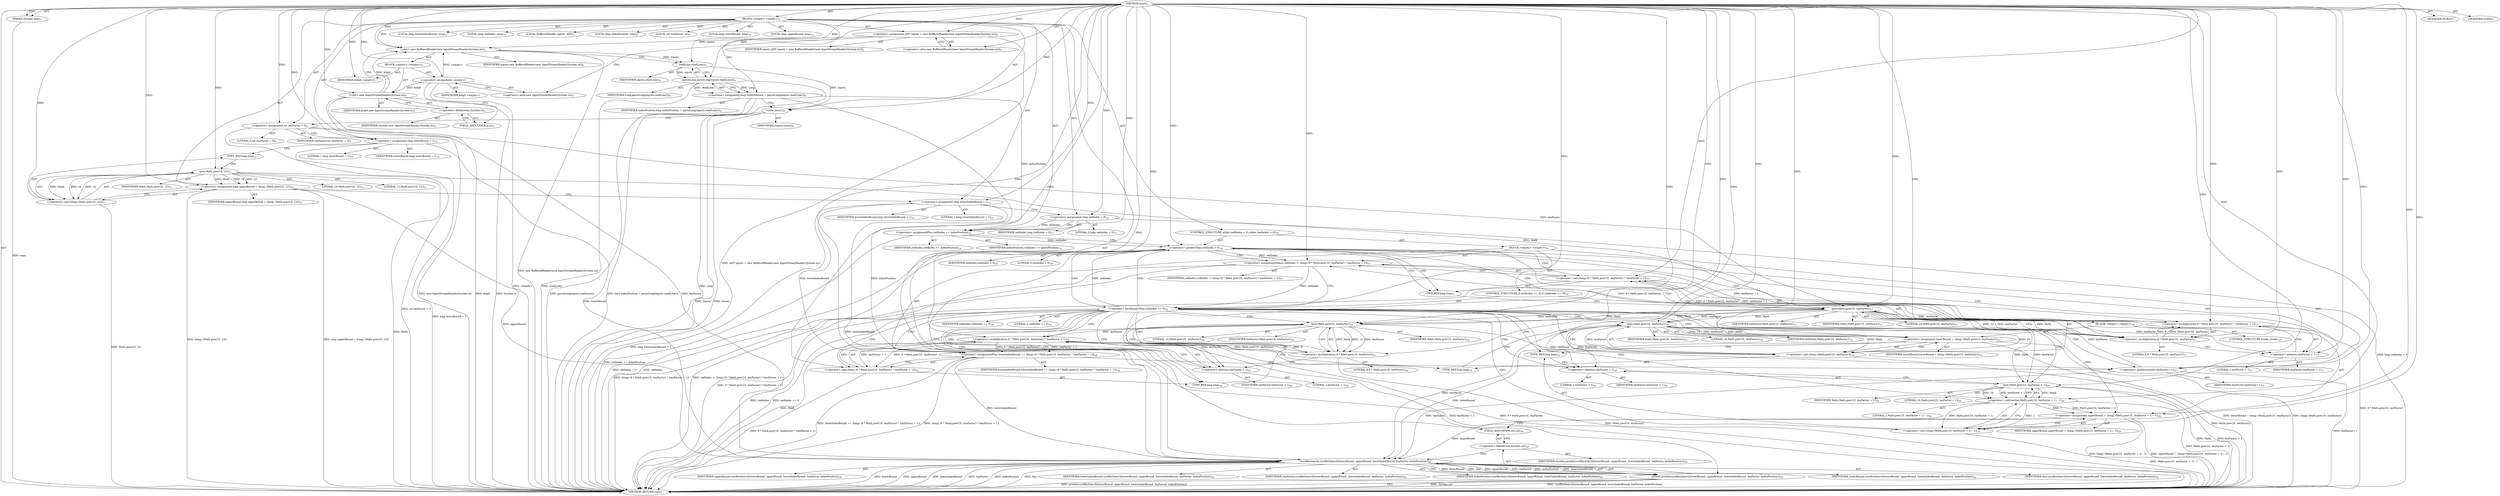 digraph "main" {  
"19" [label = <(METHOD,main)<SUB>1</SUB>> ]
"20" [label = <(PARAM,String[] args)<SUB>1</SUB>> ]
"21" [label = <(BLOCK,&lt;empty&gt;,&lt;empty&gt;)<SUB>1</SUB>> ]
"4" [label = <(LOCAL,BufferedReader inputs: ANY)<SUB>2</SUB>> ]
"22" [label = <(&lt;operator&gt;.assignment,ANY inputs = new BufferedReader(new InputStreamReader(System.in)))<SUB>2</SUB>> ]
"23" [label = <(IDENTIFIER,inputs,ANY inputs = new BufferedReader(new InputStreamReader(System.in)))<SUB>2</SUB>> ]
"24" [label = <(&lt;operator&gt;.alloc,new BufferedReader(new InputStreamReader(System.in)))<SUB>2</SUB>> ]
"25" [label = <(&lt;init&gt;,new BufferedReader(new InputStreamReader(System.in)))<SUB>2</SUB>> ]
"3" [label = <(IDENTIFIER,inputs,new BufferedReader(new InputStreamReader(System.in)))<SUB>2</SUB>> ]
"26" [label = <(BLOCK,&lt;empty&gt;,&lt;empty&gt;)<SUB>2</SUB>> ]
"27" [label = <(&lt;operator&gt;.assignment,&lt;empty&gt;)> ]
"28" [label = <(IDENTIFIER,$obj0,&lt;empty&gt;)> ]
"29" [label = <(&lt;operator&gt;.alloc,new InputStreamReader(System.in))<SUB>2</SUB>> ]
"30" [label = <(&lt;init&gt;,new InputStreamReader(System.in))<SUB>2</SUB>> ]
"31" [label = <(IDENTIFIER,$obj0,new InputStreamReader(System.in))> ]
"32" [label = <(&lt;operator&gt;.fieldAccess,System.in)<SUB>2</SUB>> ]
"33" [label = <(IDENTIFIER,System,new InputStreamReader(System.in))<SUB>2</SUB>> ]
"34" [label = <(FIELD_IDENTIFIER,in,in)<SUB>2</SUB>> ]
"35" [label = <(IDENTIFIER,$obj0,&lt;empty&gt;)> ]
"36" [label = <(LOCAL,long indexPosition: long)<SUB>4</SUB>> ]
"37" [label = <(&lt;operator&gt;.assignment,long indexPosition = parseLong(inputs.readLine()))<SUB>4</SUB>> ]
"38" [label = <(IDENTIFIER,indexPosition,long indexPosition = parseLong(inputs.readLine()))<SUB>4</SUB>> ]
"39" [label = <(parseLong,parseLong(inputs.readLine()))<SUB>4</SUB>> ]
"40" [label = <(IDENTIFIER,Long,parseLong(inputs.readLine()))<SUB>4</SUB>> ]
"41" [label = <(readLine,readLine())<SUB>4</SUB>> ]
"42" [label = <(IDENTIFIER,inputs,readLine())<SUB>4</SUB>> ]
"43" [label = <(close,close())<SUB>6</SUB>> ]
"44" [label = <(IDENTIFIER,inputs,close())<SUB>6</SUB>> ]
"45" [label = <(LOCAL,int tenFactor: int)<SUB>9</SUB>> ]
"46" [label = <(&lt;operator&gt;.assignment,int tenFactor = 0)<SUB>9</SUB>> ]
"47" [label = <(IDENTIFIER,tenFactor,int tenFactor = 0)<SUB>9</SUB>> ]
"48" [label = <(LITERAL,0,int tenFactor = 0)<SUB>9</SUB>> ]
"49" [label = <(LOCAL,long lowerBound: long)<SUB>10</SUB>> ]
"50" [label = <(&lt;operator&gt;.assignment,long lowerBound = 1)<SUB>10</SUB>> ]
"51" [label = <(IDENTIFIER,lowerBound,long lowerBound = 1)<SUB>10</SUB>> ]
"52" [label = <(LITERAL,1,long lowerBound = 1)<SUB>10</SUB>> ]
"53" [label = <(LOCAL,long upperBound: long)<SUB>11</SUB>> ]
"54" [label = <(&lt;operator&gt;.assignment,long upperBound = (long) (Math.pow(10, 12)))<SUB>11</SUB>> ]
"55" [label = <(IDENTIFIER,upperBound,long upperBound = (long) (Math.pow(10, 12)))<SUB>11</SUB>> ]
"56" [label = <(&lt;operator&gt;.cast,(long) (Math.pow(10, 12)))<SUB>11</SUB>> ]
"57" [label = <(TYPE_REF,long,long)<SUB>11</SUB>> ]
"58" [label = <(pow,Math.pow(10, 12))<SUB>11</SUB>> ]
"59" [label = <(IDENTIFIER,Math,Math.pow(10, 12))<SUB>11</SUB>> ]
"60" [label = <(LITERAL,10,Math.pow(10, 12))<SUB>11</SUB>> ]
"61" [label = <(LITERAL,12,Math.pow(10, 12))<SUB>11</SUB>> ]
"62" [label = <(LOCAL,long lowerIndexBound: long)<SUB>12</SUB>> ]
"63" [label = <(&lt;operator&gt;.assignment,long lowerIndexBound = 1)<SUB>12</SUB>> ]
"64" [label = <(IDENTIFIER,lowerIndexBound,long lowerIndexBound = 1)<SUB>12</SUB>> ]
"65" [label = <(LITERAL,1,long lowerIndexBound = 1)<SUB>12</SUB>> ]
"66" [label = <(LOCAL,long redIndex: long)<SUB>13</SUB>> ]
"67" [label = <(&lt;operator&gt;.assignment,long redIndex = 0)<SUB>13</SUB>> ]
"68" [label = <(IDENTIFIER,redIndex,long redIndex = 0)<SUB>13</SUB>> ]
"69" [label = <(LITERAL,0,long redIndex = 0)<SUB>13</SUB>> ]
"70" [label = <(&lt;operator&gt;.assignmentPlus,redIndex += indexPosition)<SUB>14</SUB>> ]
"71" [label = <(IDENTIFIER,redIndex,redIndex += indexPosition)<SUB>14</SUB>> ]
"72" [label = <(IDENTIFIER,indexPosition,redIndex += indexPosition)<SUB>14</SUB>> ]
"73" [label = <(CONTROL_STRUCTURE,while (redIndex &gt; 0),while (redIndex &gt; 0))<SUB>16</SUB>> ]
"74" [label = <(&lt;operator&gt;.greaterThan,redIndex &gt; 0)<SUB>16</SUB>> ]
"75" [label = <(IDENTIFIER,redIndex,redIndex &gt; 0)<SUB>16</SUB>> ]
"76" [label = <(LITERAL,0,redIndex &gt; 0)<SUB>16</SUB>> ]
"77" [label = <(BLOCK,&lt;empty&gt;,&lt;empty&gt;)<SUB>16</SUB>> ]
"78" [label = <(&lt;operator&gt;.assignmentMinus,redIndex -= (long) (9 * Math.pow(10, tenFactor) * (tenFactor + 1)))<SUB>17</SUB>> ]
"79" [label = <(IDENTIFIER,redIndex,redIndex -= (long) (9 * Math.pow(10, tenFactor) * (tenFactor + 1)))<SUB>17</SUB>> ]
"80" [label = <(&lt;operator&gt;.cast,(long) (9 * Math.pow(10, tenFactor) * (tenFactor + 1)))<SUB>17</SUB>> ]
"81" [label = <(TYPE_REF,long,long)<SUB>17</SUB>> ]
"82" [label = <(&lt;operator&gt;.multiplication,9 * Math.pow(10, tenFactor) * (tenFactor + 1))<SUB>17</SUB>> ]
"83" [label = <(&lt;operator&gt;.multiplication,9 * Math.pow(10, tenFactor))<SUB>17</SUB>> ]
"84" [label = <(LITERAL,9,9 * Math.pow(10, tenFactor))<SUB>17</SUB>> ]
"85" [label = <(pow,Math.pow(10, tenFactor))<SUB>17</SUB>> ]
"86" [label = <(IDENTIFIER,Math,Math.pow(10, tenFactor))<SUB>17</SUB>> ]
"87" [label = <(LITERAL,10,Math.pow(10, tenFactor))<SUB>17</SUB>> ]
"88" [label = <(IDENTIFIER,tenFactor,Math.pow(10, tenFactor))<SUB>17</SUB>> ]
"89" [label = <(&lt;operator&gt;.addition,tenFactor + 1)<SUB>17</SUB>> ]
"90" [label = <(IDENTIFIER,tenFactor,tenFactor + 1)<SUB>17</SUB>> ]
"91" [label = <(LITERAL,1,tenFactor + 1)<SUB>17</SUB>> ]
"92" [label = <(CONTROL_STRUCTURE,if (redIndex &lt;= 0),if (redIndex &lt;= 0))<SUB>18</SUB>> ]
"93" [label = <(&lt;operator&gt;.lessEqualsThan,redIndex &lt;= 0)<SUB>18</SUB>> ]
"94" [label = <(IDENTIFIER,redIndex,redIndex &lt;= 0)<SUB>18</SUB>> ]
"95" [label = <(LITERAL,0,redIndex &lt;= 0)<SUB>18</SUB>> ]
"96" [label = <(BLOCK,&lt;empty&gt;,&lt;empty&gt;)<SUB>18</SUB>> ]
"97" [label = <(&lt;operator&gt;.assignment,lowerBound = (long) (Math.pow(10, tenFactor)))<SUB>19</SUB>> ]
"98" [label = <(IDENTIFIER,lowerBound,lowerBound = (long) (Math.pow(10, tenFactor)))<SUB>19</SUB>> ]
"99" [label = <(&lt;operator&gt;.cast,(long) (Math.pow(10, tenFactor)))<SUB>19</SUB>> ]
"100" [label = <(TYPE_REF,long,long)<SUB>19</SUB>> ]
"101" [label = <(pow,Math.pow(10, tenFactor))<SUB>19</SUB>> ]
"102" [label = <(IDENTIFIER,Math,Math.pow(10, tenFactor))<SUB>19</SUB>> ]
"103" [label = <(LITERAL,10,Math.pow(10, tenFactor))<SUB>19</SUB>> ]
"104" [label = <(IDENTIFIER,tenFactor,Math.pow(10, tenFactor))<SUB>19</SUB>> ]
"105" [label = <(&lt;operator&gt;.assignment,upperBound = (long) (Math.pow(10, tenFactor + 1) - 1))<SUB>20</SUB>> ]
"106" [label = <(IDENTIFIER,upperBound,upperBound = (long) (Math.pow(10, tenFactor + 1) - 1))<SUB>20</SUB>> ]
"107" [label = <(&lt;operator&gt;.cast,(long) (Math.pow(10, tenFactor + 1) - 1))<SUB>20</SUB>> ]
"108" [label = <(TYPE_REF,long,long)<SUB>20</SUB>> ]
"109" [label = <(&lt;operator&gt;.subtraction,Math.pow(10, tenFactor + 1) - 1)<SUB>20</SUB>> ]
"110" [label = <(pow,Math.pow(10, tenFactor + 1))<SUB>20</SUB>> ]
"111" [label = <(IDENTIFIER,Math,Math.pow(10, tenFactor + 1))<SUB>20</SUB>> ]
"112" [label = <(LITERAL,10,Math.pow(10, tenFactor + 1))<SUB>20</SUB>> ]
"113" [label = <(&lt;operator&gt;.addition,tenFactor + 1)<SUB>20</SUB>> ]
"114" [label = <(IDENTIFIER,tenFactor,tenFactor + 1)<SUB>20</SUB>> ]
"115" [label = <(LITERAL,1,tenFactor + 1)<SUB>20</SUB>> ]
"116" [label = <(LITERAL,1,Math.pow(10, tenFactor + 1) - 1)<SUB>20</SUB>> ]
"117" [label = <(CONTROL_STRUCTURE,break;,break;)<SUB>21</SUB>> ]
"118" [label = <(&lt;operator&gt;.assignmentPlus,lowerIndexBound += (long) (9 * Math.pow(10, tenFactor) * (tenFactor + 1)))<SUB>24</SUB>> ]
"119" [label = <(IDENTIFIER,lowerIndexBound,lowerIndexBound += (long) (9 * Math.pow(10, tenFactor) * (tenFactor + 1)))<SUB>24</SUB>> ]
"120" [label = <(&lt;operator&gt;.cast,(long) (9 * Math.pow(10, tenFactor) * (tenFactor + 1)))<SUB>24</SUB>> ]
"121" [label = <(TYPE_REF,long,long)<SUB>24</SUB>> ]
"122" [label = <(&lt;operator&gt;.multiplication,9 * Math.pow(10, tenFactor) * (tenFactor + 1))<SUB>24</SUB>> ]
"123" [label = <(&lt;operator&gt;.multiplication,9 * Math.pow(10, tenFactor))<SUB>24</SUB>> ]
"124" [label = <(LITERAL,9,9 * Math.pow(10, tenFactor))<SUB>24</SUB>> ]
"125" [label = <(pow,Math.pow(10, tenFactor))<SUB>24</SUB>> ]
"126" [label = <(IDENTIFIER,Math,Math.pow(10, tenFactor))<SUB>24</SUB>> ]
"127" [label = <(LITERAL,10,Math.pow(10, tenFactor))<SUB>24</SUB>> ]
"128" [label = <(IDENTIFIER,tenFactor,Math.pow(10, tenFactor))<SUB>24</SUB>> ]
"129" [label = <(&lt;operator&gt;.addition,tenFactor + 1)<SUB>24</SUB>> ]
"130" [label = <(IDENTIFIER,tenFactor,tenFactor + 1)<SUB>24</SUB>> ]
"131" [label = <(LITERAL,1,tenFactor + 1)<SUB>24</SUB>> ]
"132" [label = <(&lt;operator&gt;.postIncrement,tenFactor++)<SUB>25</SUB>> ]
"133" [label = <(IDENTIFIER,tenFactor,tenFactor++)<SUB>25</SUB>> ]
"134" [label = <(println,println(custBinSearch(lowerBound, upperBound, lowerIndexBound, tenFactor, indexPosition)))<SUB>29</SUB>> ]
"135" [label = <(&lt;operator&gt;.fieldAccess,System.out)<SUB>29</SUB>> ]
"136" [label = <(IDENTIFIER,System,println(custBinSearch(lowerBound, upperBound, lowerIndexBound, tenFactor, indexPosition)))<SUB>29</SUB>> ]
"137" [label = <(FIELD_IDENTIFIER,out,out)<SUB>29</SUB>> ]
"138" [label = <(custBinSearch,custBinSearch(lowerBound, upperBound, lowerIndexBound, tenFactor, indexPosition))<SUB>29</SUB>> ]
"139" [label = <(IDENTIFIER,this,custBinSearch(lowerBound, upperBound, lowerIndexBound, tenFactor, indexPosition))<SUB>29</SUB>> ]
"140" [label = <(IDENTIFIER,lowerBound,custBinSearch(lowerBound, upperBound, lowerIndexBound, tenFactor, indexPosition))<SUB>29</SUB>> ]
"141" [label = <(IDENTIFIER,upperBound,custBinSearch(lowerBound, upperBound, lowerIndexBound, tenFactor, indexPosition))<SUB>29</SUB>> ]
"142" [label = <(IDENTIFIER,lowerIndexBound,custBinSearch(lowerBound, upperBound, lowerIndexBound, tenFactor, indexPosition))<SUB>29</SUB>> ]
"143" [label = <(IDENTIFIER,tenFactor,custBinSearch(lowerBound, upperBound, lowerIndexBound, tenFactor, indexPosition))<SUB>29</SUB>> ]
"144" [label = <(IDENTIFIER,indexPosition,custBinSearch(lowerBound, upperBound, lowerIndexBound, tenFactor, indexPosition))<SUB>29</SUB>> ]
"145" [label = <(MODIFIER,PUBLIC)> ]
"146" [label = <(MODIFIER,STATIC)> ]
"147" [label = <(METHOD_RETURN,void)<SUB>1</SUB>> ]
  "19" -> "20"  [ label = "AST: "] 
  "19" -> "21"  [ label = "AST: "] 
  "19" -> "145"  [ label = "AST: "] 
  "19" -> "146"  [ label = "AST: "] 
  "19" -> "147"  [ label = "AST: "] 
  "21" -> "4"  [ label = "AST: "] 
  "21" -> "22"  [ label = "AST: "] 
  "21" -> "25"  [ label = "AST: "] 
  "21" -> "36"  [ label = "AST: "] 
  "21" -> "37"  [ label = "AST: "] 
  "21" -> "43"  [ label = "AST: "] 
  "21" -> "45"  [ label = "AST: "] 
  "21" -> "46"  [ label = "AST: "] 
  "21" -> "49"  [ label = "AST: "] 
  "21" -> "50"  [ label = "AST: "] 
  "21" -> "53"  [ label = "AST: "] 
  "21" -> "54"  [ label = "AST: "] 
  "21" -> "62"  [ label = "AST: "] 
  "21" -> "63"  [ label = "AST: "] 
  "21" -> "66"  [ label = "AST: "] 
  "21" -> "67"  [ label = "AST: "] 
  "21" -> "70"  [ label = "AST: "] 
  "21" -> "73"  [ label = "AST: "] 
  "21" -> "134"  [ label = "AST: "] 
  "22" -> "23"  [ label = "AST: "] 
  "22" -> "24"  [ label = "AST: "] 
  "25" -> "3"  [ label = "AST: "] 
  "25" -> "26"  [ label = "AST: "] 
  "26" -> "27"  [ label = "AST: "] 
  "26" -> "30"  [ label = "AST: "] 
  "26" -> "35"  [ label = "AST: "] 
  "27" -> "28"  [ label = "AST: "] 
  "27" -> "29"  [ label = "AST: "] 
  "30" -> "31"  [ label = "AST: "] 
  "30" -> "32"  [ label = "AST: "] 
  "32" -> "33"  [ label = "AST: "] 
  "32" -> "34"  [ label = "AST: "] 
  "37" -> "38"  [ label = "AST: "] 
  "37" -> "39"  [ label = "AST: "] 
  "39" -> "40"  [ label = "AST: "] 
  "39" -> "41"  [ label = "AST: "] 
  "41" -> "42"  [ label = "AST: "] 
  "43" -> "44"  [ label = "AST: "] 
  "46" -> "47"  [ label = "AST: "] 
  "46" -> "48"  [ label = "AST: "] 
  "50" -> "51"  [ label = "AST: "] 
  "50" -> "52"  [ label = "AST: "] 
  "54" -> "55"  [ label = "AST: "] 
  "54" -> "56"  [ label = "AST: "] 
  "56" -> "57"  [ label = "AST: "] 
  "56" -> "58"  [ label = "AST: "] 
  "58" -> "59"  [ label = "AST: "] 
  "58" -> "60"  [ label = "AST: "] 
  "58" -> "61"  [ label = "AST: "] 
  "63" -> "64"  [ label = "AST: "] 
  "63" -> "65"  [ label = "AST: "] 
  "67" -> "68"  [ label = "AST: "] 
  "67" -> "69"  [ label = "AST: "] 
  "70" -> "71"  [ label = "AST: "] 
  "70" -> "72"  [ label = "AST: "] 
  "73" -> "74"  [ label = "AST: "] 
  "73" -> "77"  [ label = "AST: "] 
  "74" -> "75"  [ label = "AST: "] 
  "74" -> "76"  [ label = "AST: "] 
  "77" -> "78"  [ label = "AST: "] 
  "77" -> "92"  [ label = "AST: "] 
  "77" -> "118"  [ label = "AST: "] 
  "77" -> "132"  [ label = "AST: "] 
  "78" -> "79"  [ label = "AST: "] 
  "78" -> "80"  [ label = "AST: "] 
  "80" -> "81"  [ label = "AST: "] 
  "80" -> "82"  [ label = "AST: "] 
  "82" -> "83"  [ label = "AST: "] 
  "82" -> "89"  [ label = "AST: "] 
  "83" -> "84"  [ label = "AST: "] 
  "83" -> "85"  [ label = "AST: "] 
  "85" -> "86"  [ label = "AST: "] 
  "85" -> "87"  [ label = "AST: "] 
  "85" -> "88"  [ label = "AST: "] 
  "89" -> "90"  [ label = "AST: "] 
  "89" -> "91"  [ label = "AST: "] 
  "92" -> "93"  [ label = "AST: "] 
  "92" -> "96"  [ label = "AST: "] 
  "93" -> "94"  [ label = "AST: "] 
  "93" -> "95"  [ label = "AST: "] 
  "96" -> "97"  [ label = "AST: "] 
  "96" -> "105"  [ label = "AST: "] 
  "96" -> "117"  [ label = "AST: "] 
  "97" -> "98"  [ label = "AST: "] 
  "97" -> "99"  [ label = "AST: "] 
  "99" -> "100"  [ label = "AST: "] 
  "99" -> "101"  [ label = "AST: "] 
  "101" -> "102"  [ label = "AST: "] 
  "101" -> "103"  [ label = "AST: "] 
  "101" -> "104"  [ label = "AST: "] 
  "105" -> "106"  [ label = "AST: "] 
  "105" -> "107"  [ label = "AST: "] 
  "107" -> "108"  [ label = "AST: "] 
  "107" -> "109"  [ label = "AST: "] 
  "109" -> "110"  [ label = "AST: "] 
  "109" -> "116"  [ label = "AST: "] 
  "110" -> "111"  [ label = "AST: "] 
  "110" -> "112"  [ label = "AST: "] 
  "110" -> "113"  [ label = "AST: "] 
  "113" -> "114"  [ label = "AST: "] 
  "113" -> "115"  [ label = "AST: "] 
  "118" -> "119"  [ label = "AST: "] 
  "118" -> "120"  [ label = "AST: "] 
  "120" -> "121"  [ label = "AST: "] 
  "120" -> "122"  [ label = "AST: "] 
  "122" -> "123"  [ label = "AST: "] 
  "122" -> "129"  [ label = "AST: "] 
  "123" -> "124"  [ label = "AST: "] 
  "123" -> "125"  [ label = "AST: "] 
  "125" -> "126"  [ label = "AST: "] 
  "125" -> "127"  [ label = "AST: "] 
  "125" -> "128"  [ label = "AST: "] 
  "129" -> "130"  [ label = "AST: "] 
  "129" -> "131"  [ label = "AST: "] 
  "132" -> "133"  [ label = "AST: "] 
  "134" -> "135"  [ label = "AST: "] 
  "134" -> "138"  [ label = "AST: "] 
  "135" -> "136"  [ label = "AST: "] 
  "135" -> "137"  [ label = "AST: "] 
  "138" -> "139"  [ label = "AST: "] 
  "138" -> "140"  [ label = "AST: "] 
  "138" -> "141"  [ label = "AST: "] 
  "138" -> "142"  [ label = "AST: "] 
  "138" -> "143"  [ label = "AST: "] 
  "138" -> "144"  [ label = "AST: "] 
  "22" -> "29"  [ label = "CFG: "] 
  "25" -> "41"  [ label = "CFG: "] 
  "37" -> "43"  [ label = "CFG: "] 
  "43" -> "46"  [ label = "CFG: "] 
  "46" -> "50"  [ label = "CFG: "] 
  "50" -> "57"  [ label = "CFG: "] 
  "54" -> "63"  [ label = "CFG: "] 
  "63" -> "67"  [ label = "CFG: "] 
  "67" -> "70"  [ label = "CFG: "] 
  "70" -> "74"  [ label = "CFG: "] 
  "134" -> "147"  [ label = "CFG: "] 
  "24" -> "22"  [ label = "CFG: "] 
  "39" -> "37"  [ label = "CFG: "] 
  "56" -> "54"  [ label = "CFG: "] 
  "74" -> "81"  [ label = "CFG: "] 
  "74" -> "137"  [ label = "CFG: "] 
  "135" -> "138"  [ label = "CFG: "] 
  "138" -> "134"  [ label = "CFG: "] 
  "27" -> "34"  [ label = "CFG: "] 
  "30" -> "25"  [ label = "CFG: "] 
  "41" -> "39"  [ label = "CFG: "] 
  "57" -> "58"  [ label = "CFG: "] 
  "58" -> "56"  [ label = "CFG: "] 
  "78" -> "93"  [ label = "CFG: "] 
  "118" -> "132"  [ label = "CFG: "] 
  "132" -> "74"  [ label = "CFG: "] 
  "137" -> "135"  [ label = "CFG: "] 
  "29" -> "27"  [ label = "CFG: "] 
  "32" -> "30"  [ label = "CFG: "] 
  "80" -> "78"  [ label = "CFG: "] 
  "93" -> "100"  [ label = "CFG: "] 
  "93" -> "121"  [ label = "CFG: "] 
  "120" -> "118"  [ label = "CFG: "] 
  "34" -> "32"  [ label = "CFG: "] 
  "81" -> "85"  [ label = "CFG: "] 
  "82" -> "80"  [ label = "CFG: "] 
  "97" -> "108"  [ label = "CFG: "] 
  "105" -> "137"  [ label = "CFG: "] 
  "121" -> "125"  [ label = "CFG: "] 
  "122" -> "120"  [ label = "CFG: "] 
  "83" -> "89"  [ label = "CFG: "] 
  "89" -> "82"  [ label = "CFG: "] 
  "99" -> "97"  [ label = "CFG: "] 
  "107" -> "105"  [ label = "CFG: "] 
  "123" -> "129"  [ label = "CFG: "] 
  "129" -> "122"  [ label = "CFG: "] 
  "85" -> "83"  [ label = "CFG: "] 
  "100" -> "101"  [ label = "CFG: "] 
  "101" -> "99"  [ label = "CFG: "] 
  "108" -> "113"  [ label = "CFG: "] 
  "109" -> "107"  [ label = "CFG: "] 
  "125" -> "123"  [ label = "CFG: "] 
  "110" -> "109"  [ label = "CFG: "] 
  "113" -> "110"  [ label = "CFG: "] 
  "19" -> "24"  [ label = "CFG: "] 
  "20" -> "147"  [ label = "DDG: args"] 
  "22" -> "147"  [ label = "DDG: ANY inputs = new BufferedReader(new InputStreamReader(System.in))"] 
  "27" -> "147"  [ label = "DDG: &lt;empty&gt;"] 
  "30" -> "147"  [ label = "DDG: $obj0"] 
  "30" -> "147"  [ label = "DDG: System.in"] 
  "30" -> "147"  [ label = "DDG: new InputStreamReader(System.in)"] 
  "25" -> "147"  [ label = "DDG: new BufferedReader(new InputStreamReader(System.in))"] 
  "39" -> "147"  [ label = "DDG: readLine()"] 
  "37" -> "147"  [ label = "DDG: parseLong(inputs.readLine())"] 
  "37" -> "147"  [ label = "DDG: long indexPosition = parseLong(inputs.readLine())"] 
  "43" -> "147"  [ label = "DDG: inputs"] 
  "43" -> "147"  [ label = "DDG: close()"] 
  "46" -> "147"  [ label = "DDG: int tenFactor = 0"] 
  "50" -> "147"  [ label = "DDG: long lowerBound = 1"] 
  "58" -> "147"  [ label = "DDG: Math"] 
  "56" -> "147"  [ label = "DDG: Math.pow(10, 12)"] 
  "54" -> "147"  [ label = "DDG: (long) (Math.pow(10, 12))"] 
  "54" -> "147"  [ label = "DDG: long upperBound = (long) (Math.pow(10, 12))"] 
  "63" -> "147"  [ label = "DDG: long lowerIndexBound = 1"] 
  "67" -> "147"  [ label = "DDG: long redIndex = 0"] 
  "70" -> "147"  [ label = "DDG: redIndex += indexPosition"] 
  "74" -> "147"  [ label = "DDG: redIndex"] 
  "74" -> "147"  [ label = "DDG: redIndex &gt; 0"] 
  "82" -> "147"  [ label = "DDG: 9 * Math.pow(10, tenFactor)"] 
  "80" -> "147"  [ label = "DDG: 9 * Math.pow(10, tenFactor) * (tenFactor + 1)"] 
  "78" -> "147"  [ label = "DDG: (long) (9 * Math.pow(10, tenFactor) * (tenFactor + 1))"] 
  "78" -> "147"  [ label = "DDG: redIndex -= (long) (9 * Math.pow(10, tenFactor) * (tenFactor + 1))"] 
  "93" -> "147"  [ label = "DDG: redIndex"] 
  "93" -> "147"  [ label = "DDG: redIndex &lt;= 0"] 
  "125" -> "147"  [ label = "DDG: Math"] 
  "123" -> "147"  [ label = "DDG: Math.pow(10, tenFactor)"] 
  "122" -> "147"  [ label = "DDG: 9 * Math.pow(10, tenFactor)"] 
  "122" -> "147"  [ label = "DDG: tenFactor + 1"] 
  "120" -> "147"  [ label = "DDG: 9 * Math.pow(10, tenFactor) * (tenFactor + 1)"] 
  "118" -> "147"  [ label = "DDG: (long) (9 * Math.pow(10, tenFactor) * (tenFactor + 1))"] 
  "118" -> "147"  [ label = "DDG: lowerIndexBound += (long) (9 * Math.pow(10, tenFactor) * (tenFactor + 1))"] 
  "132" -> "147"  [ label = "DDG: tenFactor++"] 
  "99" -> "147"  [ label = "DDG: Math.pow(10, tenFactor)"] 
  "97" -> "147"  [ label = "DDG: (long) (Math.pow(10, tenFactor))"] 
  "97" -> "147"  [ label = "DDG: lowerBound = (long) (Math.pow(10, tenFactor))"] 
  "110" -> "147"  [ label = "DDG: Math"] 
  "110" -> "147"  [ label = "DDG: tenFactor + 1"] 
  "109" -> "147"  [ label = "DDG: Math.pow(10, tenFactor + 1)"] 
  "107" -> "147"  [ label = "DDG: Math.pow(10, tenFactor + 1) - 1"] 
  "105" -> "147"  [ label = "DDG: (long) (Math.pow(10, tenFactor + 1) - 1)"] 
  "105" -> "147"  [ label = "DDG: upperBound = (long) (Math.pow(10, tenFactor + 1) - 1)"] 
  "134" -> "147"  [ label = "DDG: System.out"] 
  "138" -> "147"  [ label = "DDG: lowerBound"] 
  "138" -> "147"  [ label = "DDG: upperBound"] 
  "138" -> "147"  [ label = "DDG: lowerIndexBound"] 
  "138" -> "147"  [ label = "DDG: tenFactor"] 
  "138" -> "147"  [ label = "DDG: indexPosition"] 
  "134" -> "147"  [ label = "DDG: custBinSearch(lowerBound, upperBound, lowerIndexBound, tenFactor, indexPosition)"] 
  "134" -> "147"  [ label = "DDG: println(custBinSearch(lowerBound, upperBound, lowerIndexBound, tenFactor, indexPosition))"] 
  "39" -> "147"  [ label = "DDG: Long"] 
  "138" -> "147"  [ label = "DDG: this"] 
  "19" -> "20"  [ label = "DDG: "] 
  "19" -> "22"  [ label = "DDG: "] 
  "39" -> "37"  [ label = "DDG: Long"] 
  "39" -> "37"  [ label = "DDG: readLine()"] 
  "19" -> "46"  [ label = "DDG: "] 
  "19" -> "50"  [ label = "DDG: "] 
  "19" -> "54"  [ label = "DDG: "] 
  "58" -> "54"  [ label = "DDG: Math"] 
  "58" -> "54"  [ label = "DDG: 10"] 
  "58" -> "54"  [ label = "DDG: 12"] 
  "19" -> "63"  [ label = "DDG: "] 
  "19" -> "67"  [ label = "DDG: "] 
  "37" -> "70"  [ label = "DDG: indexPosition"] 
  "19" -> "70"  [ label = "DDG: "] 
  "22" -> "25"  [ label = "DDG: inputs"] 
  "19" -> "25"  [ label = "DDG: "] 
  "27" -> "25"  [ label = "DDG: &lt;empty&gt;"] 
  "30" -> "25"  [ label = "DDG: $obj0"] 
  "41" -> "43"  [ label = "DDG: inputs"] 
  "19" -> "43"  [ label = "DDG: "] 
  "67" -> "70"  [ label = "DDG: redIndex"] 
  "138" -> "134"  [ label = "DDG: lowerBound"] 
  "138" -> "134"  [ label = "DDG: this"] 
  "138" -> "134"  [ label = "DDG: upperBound"] 
  "138" -> "134"  [ label = "DDG: tenFactor"] 
  "138" -> "134"  [ label = "DDG: lowerIndexBound"] 
  "138" -> "134"  [ label = "DDG: indexPosition"] 
  "19" -> "27"  [ label = "DDG: "] 
  "19" -> "35"  [ label = "DDG: "] 
  "19" -> "39"  [ label = "DDG: "] 
  "41" -> "39"  [ label = "DDG: inputs"] 
  "19" -> "56"  [ label = "DDG: "] 
  "58" -> "56"  [ label = "DDG: Math"] 
  "58" -> "56"  [ label = "DDG: 10"] 
  "58" -> "56"  [ label = "DDG: 12"] 
  "70" -> "74"  [ label = "DDG: redIndex"] 
  "93" -> "74"  [ label = "DDG: redIndex"] 
  "19" -> "74"  [ label = "DDG: "] 
  "19" -> "78"  [ label = "DDG: "] 
  "82" -> "78"  [ label = "DDG: 9 * Math.pow(10, tenFactor)"] 
  "82" -> "78"  [ label = "DDG: tenFactor + 1"] 
  "19" -> "118"  [ label = "DDG: "] 
  "122" -> "118"  [ label = "DDG: 9 * Math.pow(10, tenFactor)"] 
  "122" -> "118"  [ label = "DDG: tenFactor + 1"] 
  "19" -> "138"  [ label = "DDG: "] 
  "50" -> "138"  [ label = "DDG: lowerBound"] 
  "97" -> "138"  [ label = "DDG: lowerBound"] 
  "54" -> "138"  [ label = "DDG: upperBound"] 
  "105" -> "138"  [ label = "DDG: upperBound"] 
  "63" -> "138"  [ label = "DDG: lowerIndexBound"] 
  "118" -> "138"  [ label = "DDG: lowerIndexBound"] 
  "46" -> "138"  [ label = "DDG: tenFactor"] 
  "132" -> "138"  [ label = "DDG: tenFactor"] 
  "101" -> "138"  [ label = "DDG: tenFactor"] 
  "37" -> "138"  [ label = "DDG: indexPosition"] 
  "27" -> "30"  [ label = "DDG: $obj0"] 
  "19" -> "30"  [ label = "DDG: "] 
  "25" -> "41"  [ label = "DDG: inputs"] 
  "19" -> "41"  [ label = "DDG: "] 
  "19" -> "58"  [ label = "DDG: "] 
  "74" -> "78"  [ label = "DDG: redIndex"] 
  "63" -> "118"  [ label = "DDG: lowerIndexBound"] 
  "19" -> "132"  [ label = "DDG: "] 
  "125" -> "132"  [ label = "DDG: tenFactor"] 
  "19" -> "80"  [ label = "DDG: "] 
  "82" -> "80"  [ label = "DDG: 9 * Math.pow(10, tenFactor)"] 
  "82" -> "80"  [ label = "DDG: tenFactor + 1"] 
  "78" -> "93"  [ label = "DDG: redIndex"] 
  "19" -> "93"  [ label = "DDG: "] 
  "19" -> "97"  [ label = "DDG: "] 
  "101" -> "97"  [ label = "DDG: Math"] 
  "101" -> "97"  [ label = "DDG: 10"] 
  "101" -> "97"  [ label = "DDG: tenFactor"] 
  "19" -> "105"  [ label = "DDG: "] 
  "109" -> "105"  [ label = "DDG: Math.pow(10, tenFactor + 1)"] 
  "109" -> "105"  [ label = "DDG: 1"] 
  "19" -> "120"  [ label = "DDG: "] 
  "122" -> "120"  [ label = "DDG: 9 * Math.pow(10, tenFactor)"] 
  "122" -> "120"  [ label = "DDG: tenFactor + 1"] 
  "83" -> "82"  [ label = "DDG: 9"] 
  "83" -> "82"  [ label = "DDG: Math.pow(10, tenFactor)"] 
  "85" -> "82"  [ label = "DDG: tenFactor"] 
  "19" -> "82"  [ label = "DDG: "] 
  "123" -> "122"  [ label = "DDG: 9"] 
  "123" -> "122"  [ label = "DDG: Math.pow(10, tenFactor)"] 
  "125" -> "122"  [ label = "DDG: tenFactor"] 
  "19" -> "122"  [ label = "DDG: "] 
  "19" -> "83"  [ label = "DDG: "] 
  "85" -> "83"  [ label = "DDG: Math"] 
  "85" -> "83"  [ label = "DDG: 10"] 
  "85" -> "83"  [ label = "DDG: tenFactor"] 
  "85" -> "89"  [ label = "DDG: tenFactor"] 
  "19" -> "89"  [ label = "DDG: "] 
  "19" -> "99"  [ label = "DDG: "] 
  "101" -> "99"  [ label = "DDG: Math"] 
  "101" -> "99"  [ label = "DDG: 10"] 
  "101" -> "99"  [ label = "DDG: tenFactor"] 
  "19" -> "107"  [ label = "DDG: "] 
  "109" -> "107"  [ label = "DDG: Math.pow(10, tenFactor + 1)"] 
  "109" -> "107"  [ label = "DDG: 1"] 
  "19" -> "123"  [ label = "DDG: "] 
  "125" -> "123"  [ label = "DDG: Math"] 
  "125" -> "123"  [ label = "DDG: 10"] 
  "125" -> "123"  [ label = "DDG: tenFactor"] 
  "125" -> "129"  [ label = "DDG: tenFactor"] 
  "19" -> "129"  [ label = "DDG: "] 
  "58" -> "85"  [ label = "DDG: Math"] 
  "125" -> "85"  [ label = "DDG: Math"] 
  "19" -> "85"  [ label = "DDG: "] 
  "46" -> "85"  [ label = "DDG: tenFactor"] 
  "132" -> "85"  [ label = "DDG: tenFactor"] 
  "85" -> "101"  [ label = "DDG: Math"] 
  "19" -> "101"  [ label = "DDG: "] 
  "85" -> "101"  [ label = "DDG: tenFactor"] 
  "110" -> "109"  [ label = "DDG: Math"] 
  "110" -> "109"  [ label = "DDG: 10"] 
  "110" -> "109"  [ label = "DDG: tenFactor + 1"] 
  "19" -> "109"  [ label = "DDG: "] 
  "85" -> "125"  [ label = "DDG: Math"] 
  "19" -> "125"  [ label = "DDG: "] 
  "85" -> "125"  [ label = "DDG: tenFactor"] 
  "101" -> "110"  [ label = "DDG: Math"] 
  "19" -> "110"  [ label = "DDG: "] 
  "101" -> "110"  [ label = "DDG: tenFactor"] 
  "101" -> "113"  [ label = "DDG: tenFactor"] 
  "19" -> "113"  [ label = "DDG: "] 
  "74" -> "89"  [ label = "CDG: "] 
  "74" -> "81"  [ label = "CDG: "] 
  "74" -> "85"  [ label = "CDG: "] 
  "74" -> "82"  [ label = "CDG: "] 
  "74" -> "93"  [ label = "CDG: "] 
  "74" -> "80"  [ label = "CDG: "] 
  "74" -> "83"  [ label = "CDG: "] 
  "74" -> "78"  [ label = "CDG: "] 
  "93" -> "107"  [ label = "CDG: "] 
  "93" -> "120"  [ label = "CDG: "] 
  "93" -> "113"  [ label = "CDG: "] 
  "93" -> "122"  [ label = "CDG: "] 
  "93" -> "99"  [ label = "CDG: "] 
  "93" -> "132"  [ label = "CDG: "] 
  "93" -> "74"  [ label = "CDG: "] 
  "93" -> "121"  [ label = "CDG: "] 
  "93" -> "123"  [ label = "CDG: "] 
  "93" -> "97"  [ label = "CDG: "] 
  "93" -> "129"  [ label = "CDG: "] 
  "93" -> "101"  [ label = "CDG: "] 
  "93" -> "105"  [ label = "CDG: "] 
  "93" -> "118"  [ label = "CDG: "] 
  "93" -> "100"  [ label = "CDG: "] 
  "93" -> "110"  [ label = "CDG: "] 
  "93" -> "108"  [ label = "CDG: "] 
  "93" -> "125"  [ label = "CDG: "] 
  "93" -> "109"  [ label = "CDG: "] 
}
